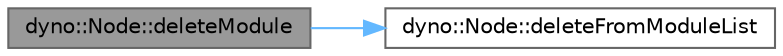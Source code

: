 digraph "dyno::Node::deleteModule"
{
 // LATEX_PDF_SIZE
  bgcolor="transparent";
  edge [fontname=Helvetica,fontsize=10,labelfontname=Helvetica,labelfontsize=10];
  node [fontname=Helvetica,fontsize=10,shape=box,height=0.2,width=0.4];
  rankdir="LR";
  Node1 [id="Node000001",label="dyno::Node::deleteModule",height=0.2,width=0.4,color="gray40", fillcolor="grey60", style="filled", fontcolor="black",tooltip=" "];
  Node1 -> Node2 [id="edge1_Node000001_Node000002",color="steelblue1",style="solid",tooltip=" "];
  Node2 [id="Node000002",label="dyno::Node::deleteFromModuleList",height=0.2,width=0.4,color="grey40", fillcolor="white", style="filled",URL="$classdyno_1_1_node.html#a9a26c95d5f493a4780587e3b4521c128",tooltip=" "];
}
